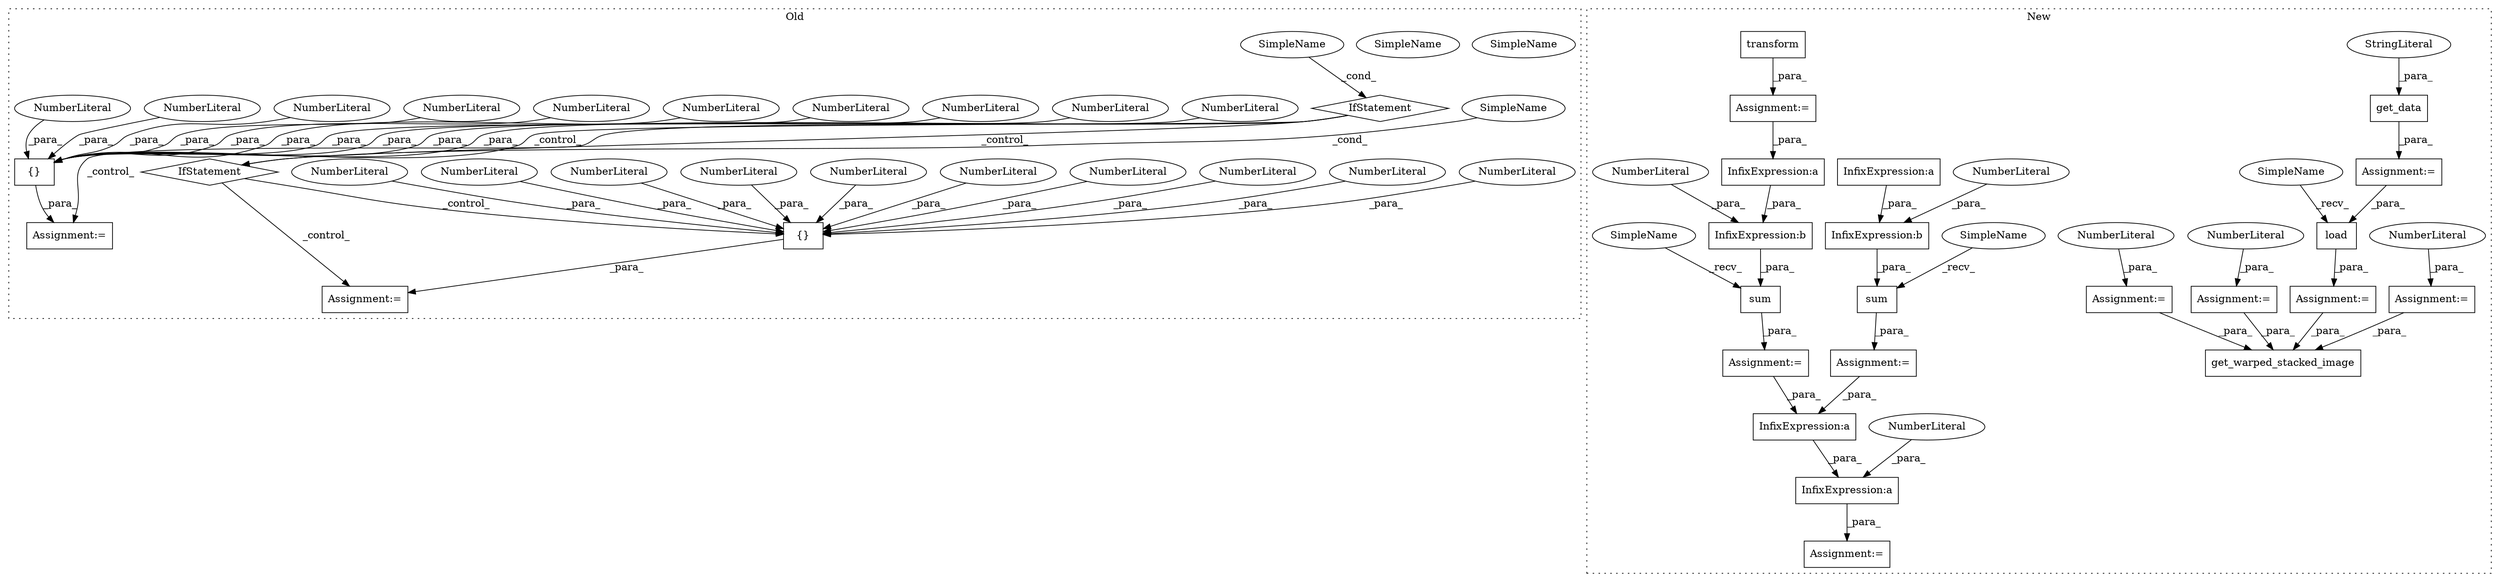 digraph G {
subgraph cluster0 {
1 [label="IfStatement" a="25" s="31890,31908" l="4,2" shape="diamond"];
4 [label="Assignment:=" a="7" s="31934" l="1" shape="box"];
5 [label="SimpleName" a="42" s="31703" l="13" shape="ellipse"];
6 [label="{}" a="4" s="31946,32061" l="1,1" shape="box"];
7 [label="IfStatement" a="25" s="31699,31716" l="4,2" shape="diamond"];
8 [label="{}" a="4" s="31754,31871" l="1,1" shape="box"];
9 [label="SimpleName" a="42" s="31894" l="14" shape="ellipse"];
15 [label="Assignment:=" a="7" s="31742" l="1" shape="box"];
19 [label="NumberLiteral" a="34" s="32038" l="12" shape="ellipse"];
20 [label="NumberLiteral" a="34" s="32002" l="11" shape="ellipse"];
21 [label="NumberLiteral" a="34" s="31990" l="11" shape="ellipse"];
22 [label="NumberLiteral" a="34" s="32026" l="11" shape="ellipse"];
23 [label="NumberLiteral" a="34" s="31810" l="11" shape="ellipse"];
24 [label="NumberLiteral" a="34" s="31947" l="10" shape="ellipse"];
25 [label="NumberLiteral" a="34" s="31788" l="10" shape="ellipse"];
26 [label="NumberLiteral" a="34" s="32014" l="11" shape="ellipse"];
27 [label="NumberLiteral" a="34" s="32051" l="10" shape="ellipse"];
28 [label="NumberLiteral" a="34" s="31859" l="12" shape="ellipse"];
29 [label="NumberLiteral" a="34" s="31766" l="10" shape="ellipse"];
30 [label="NumberLiteral" a="34" s="31969" l="9" shape="ellipse"];
31 [label="NumberLiteral" a="34" s="31958" l="10" shape="ellipse"];
32 [label="NumberLiteral" a="34" s="31777" l="10" shape="ellipse"];
33 [label="NumberLiteral" a="34" s="31979" l="10" shape="ellipse"];
34 [label="NumberLiteral" a="34" s="31799" l="10" shape="ellipse"];
35 [label="NumberLiteral" a="34" s="31846" l="12" shape="ellipse"];
36 [label="NumberLiteral" a="34" s="31834" l="11" shape="ellipse"];
37 [label="NumberLiteral" a="34" s="31755" l="10" shape="ellipse"];
38 [label="NumberLiteral" a="34" s="31822" l="11" shape="ellipse"];
57 [label="SimpleName" a="42" s="31703" l="13" shape="ellipse"];
61 [label="SimpleName" a="42" s="31894" l="14" shape="ellipse"];
label = "Old";
style="dotted";
}
subgraph cluster1 {
2 [label="get_data" a="32" s="29503,29530" l="9,1" shape="box"];
3 [label="Assignment:=" a="7" s="29577" l="1" shape="box"];
10 [label="get_warped_stacked_image" a="32" s="29633,29675" l="25,1" shape="box"];
11 [label="Assignment:=" a="7" s="29544" l="1" shape="box"];
12 [label="NumberLiteral" a="34" s="29545" l="1" shape="ellipse"];
13 [label="Assignment:=" a="7" s="29553" l="1" shape="box"];
14 [label="NumberLiteral" a="34" s="29554" l="3" shape="ellipse"];
16 [label="Assignment:=" a="7" s="29564" l="1" shape="box"];
17 [label="NumberLiteral" a="34" s="29565" l="1" shape="ellipse"];
18 [label="StringLiteral" a="45" s="29512" l="18" shape="ellipse"];
39 [label="Assignment:=" a="7" s="29502" l="1" shape="box"];
40 [label="load" a="32" s="29584,29594" l="5,1" shape="box"];
41 [label="sum" a="32" s="30251,30276" l="4,1" shape="box"];
42 [label="InfixExpression:a" a="27" s="30311" l="3" shape="box"];
43 [label="InfixExpression:a" a="27" s="30295" l="3" shape="box"];
44 [label="InfixExpression:a" a="27" s="30211" l="3" shape="box"];
45 [label="InfixExpression:a" a="27" s="30262" l="3" shape="box"];
46 [label="InfixExpression:b" a="27" s="30272" l="3" shape="box"];
47 [label="transform" a="32" s="30155,30171" l="10,1" shape="box"];
48 [label="NumberLiteral" a="34" s="30292" l="3" shape="ellipse"];
49 [label="InfixExpression:b" a="27" s="30221" l="3" shape="box"];
50 [label="NumberLiteral" a="34" s="30275" l="1" shape="ellipse"];
51 [label="NumberLiteral" a="34" s="30224" l="1" shape="ellipse"];
52 [label="sum" a="32" s="30200,30225" l="4,1" shape="box"];
53 [label="Assignment:=" a="7" s="30146" l="1" shape="box"];
54 [label="Assignment:=" a="7" s="30290" l="1" shape="box"];
55 [label="Assignment:=" a="7" s="30244" l="1" shape="box"];
56 [label="Assignment:=" a="7" s="30193" l="1" shape="box"];
58 [label="SimpleName" a="42" s="30194" l="5" shape="ellipse"];
59 [label="SimpleName" a="42" s="29578" l="5" shape="ellipse"];
60 [label="SimpleName" a="42" s="30245" l="5" shape="ellipse"];
label = "New";
style="dotted";
}
1 -> 6 [label="_control_"];
1 -> 4 [label="_control_"];
2 -> 39 [label="_para_"];
3 -> 10 [label="_para_"];
6 -> 4 [label="_para_"];
7 -> 1 [label="_control_"];
7 -> 15 [label="_control_"];
7 -> 8 [label="_control_"];
8 -> 15 [label="_para_"];
11 -> 10 [label="_para_"];
12 -> 11 [label="_para_"];
13 -> 10 [label="_para_"];
14 -> 13 [label="_para_"];
16 -> 10 [label="_para_"];
17 -> 16 [label="_para_"];
18 -> 2 [label="_para_"];
19 -> 6 [label="_para_"];
20 -> 6 [label="_para_"];
21 -> 6 [label="_para_"];
22 -> 6 [label="_para_"];
23 -> 8 [label="_para_"];
24 -> 6 [label="_para_"];
25 -> 8 [label="_para_"];
26 -> 6 [label="_para_"];
27 -> 6 [label="_para_"];
28 -> 8 [label="_para_"];
29 -> 8 [label="_para_"];
30 -> 6 [label="_para_"];
31 -> 6 [label="_para_"];
32 -> 8 [label="_para_"];
33 -> 6 [label="_para_"];
34 -> 8 [label="_para_"];
35 -> 8 [label="_para_"];
36 -> 8 [label="_para_"];
37 -> 8 [label="_para_"];
38 -> 8 [label="_para_"];
39 -> 40 [label="_para_"];
40 -> 3 [label="_para_"];
41 -> 55 [label="_para_"];
42 -> 43 [label="_para_"];
43 -> 54 [label="_para_"];
44 -> 49 [label="_para_"];
45 -> 46 [label="_para_"];
46 -> 41 [label="_para_"];
47 -> 53 [label="_para_"];
48 -> 43 [label="_para_"];
49 -> 52 [label="_para_"];
50 -> 46 [label="_para_"];
51 -> 49 [label="_para_"];
52 -> 56 [label="_para_"];
53 -> 45 [label="_para_"];
55 -> 42 [label="_para_"];
56 -> 42 [label="_para_"];
57 -> 7 [label="_cond_"];
58 -> 52 [label="_recv_"];
59 -> 40 [label="_recv_"];
60 -> 41 [label="_recv_"];
61 -> 1 [label="_cond_"];
}